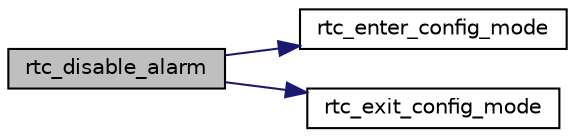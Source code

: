 digraph "rtc_disable_alarm"
{
  edge [fontname="Helvetica",fontsize="10",labelfontname="Helvetica",labelfontsize="10"];
  node [fontname="Helvetica",fontsize="10",shape=record];
  rankdir="LR";
  Node1 [label="rtc_disable_alarm",height=0.2,width=0.4,color="black", fillcolor="grey75", style="filled", fontcolor="black"];
  Node1 -> Node2 [color="midnightblue",fontsize="10",style="solid",fontname="Helvetica"];
  Node2 [label="rtc_enter_config_mode",height=0.2,width=0.4,color="black", fillcolor="white", style="filled",URL="$group__rtc__file.html#gaf911a07f668e8be5f719065c44015b02"];
  Node1 -> Node3 [color="midnightblue",fontsize="10",style="solid",fontname="Helvetica"];
  Node3 [label="rtc_exit_config_mode",height=0.2,width=0.4,color="black", fillcolor="white", style="filled",URL="$group__rtc__file.html#ga9adb9cf0f6b7d17a7c8ee0e6addf5be9"];
}
